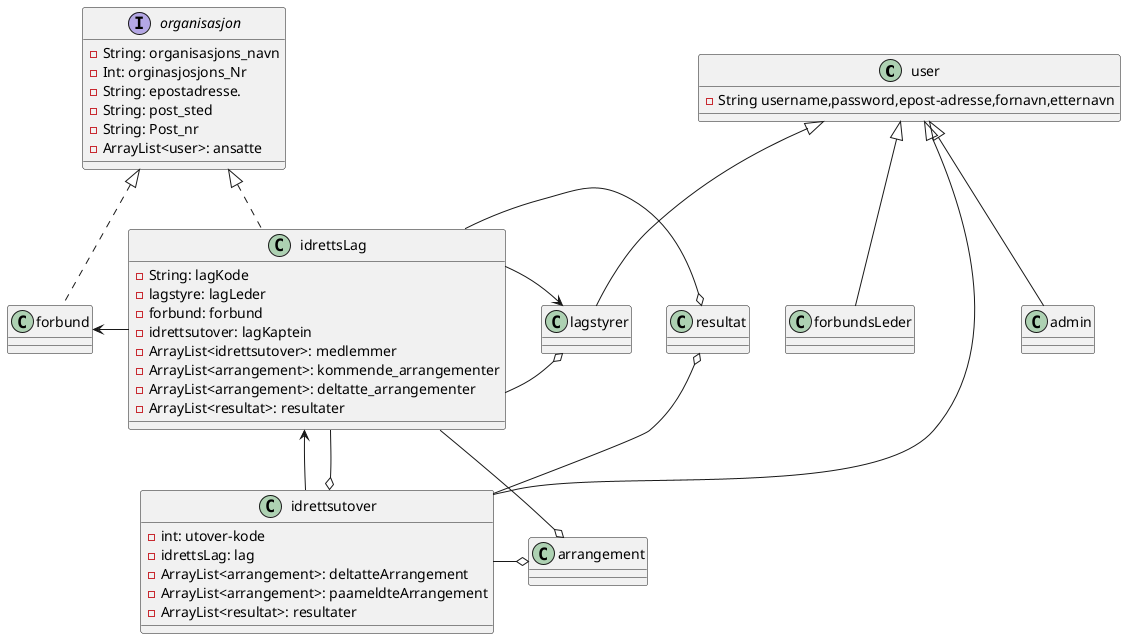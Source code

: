 @startuml
class user{
    -String username,password,epost-adresse,fornavn,etternavn
}
interface organisasjon{
    -String: organisasjons_navn
    -Int: orginasjosjons_Nr
    -String: epostadresse.
    -String: post_sted
    -String: Post_nr
    -ArrayList<user>: ansatte
}

class idrettsutover{
    -int: utover-kode
    -idrettsLag: lag
    -ArrayList<arrangement>: deltatteArrangement
    -ArrayList<arrangement>: paameldteArrangement
    -ArrayList<resultat>: resultater
}


class idrettsLag{
    -String: lagKode
    -lagstyre: lagLeder
    -forbund: forbund
    -idrettsutover: lagKaptein
    -ArrayList<idrettsutover>: medlemmer
    -ArrayList<arrangement>: kommende_arrangementer
    -ArrayList<arrangement>: deltatte_arrangementer
    -ArrayList<resultat>: resultater
}


class lagstyrer{

}
class forbund
class forbundsLeder
class arrangement
class admin
class resultat


idrettsutover -up-|> user
idrettsutover -left-> idrettsLag
idrettsutover -up-o resultat
idrettsutover -right-o arrangement

idrettsLag .up.|> organisasjon
idrettsLag --o idrettsutover
idrettsLag -right-o lagstyrer
idrettsLag --> lagstyrer
idrettsLag --o arrangement
idrettsLag -left-> forbund
idrettsLag -right-o resultat


lagstyrer -up-|> user
forbundsLeder -up-|> user
admin -up-|> user


forbund .up.|> organisasjon
@enduml